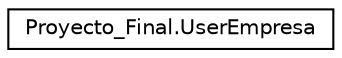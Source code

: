 digraph "Graphical Class Hierarchy"
{
 // INTERACTIVE_SVG=YES
 // LATEX_PDF_SIZE
  edge [fontname="Helvetica",fontsize="10",labelfontname="Helvetica",labelfontsize="10"];
  node [fontname="Helvetica",fontsize="10",shape=record];
  rankdir="LR";
  Node0 [label="Proyecto_Final.UserEmpresa",height=0.2,width=0.4,color="black", fillcolor="white", style="filled",URL="$classProyecto__Final_1_1UserEmpresa.html",tooltip="Esta clase representa al usuario de la Empresa."];
}
